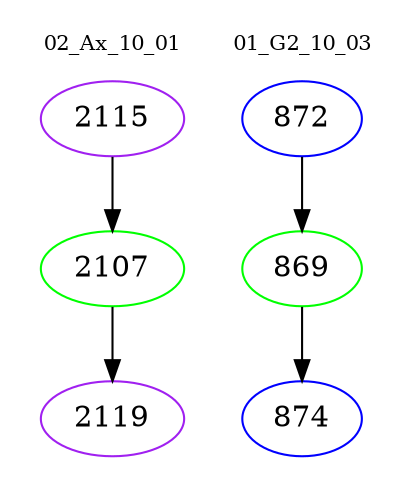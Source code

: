 digraph{
subgraph cluster_0 {
color = white
label = "02_Ax_10_01";
fontsize=10;
T0_2115 [label="2115", color="purple"]
T0_2115 -> T0_2107 [color="black"]
T0_2107 [label="2107", color="green"]
T0_2107 -> T0_2119 [color="black"]
T0_2119 [label="2119", color="purple"]
}
subgraph cluster_1 {
color = white
label = "01_G2_10_03";
fontsize=10;
T1_872 [label="872", color="blue"]
T1_872 -> T1_869 [color="black"]
T1_869 [label="869", color="green"]
T1_869 -> T1_874 [color="black"]
T1_874 [label="874", color="blue"]
}
}
